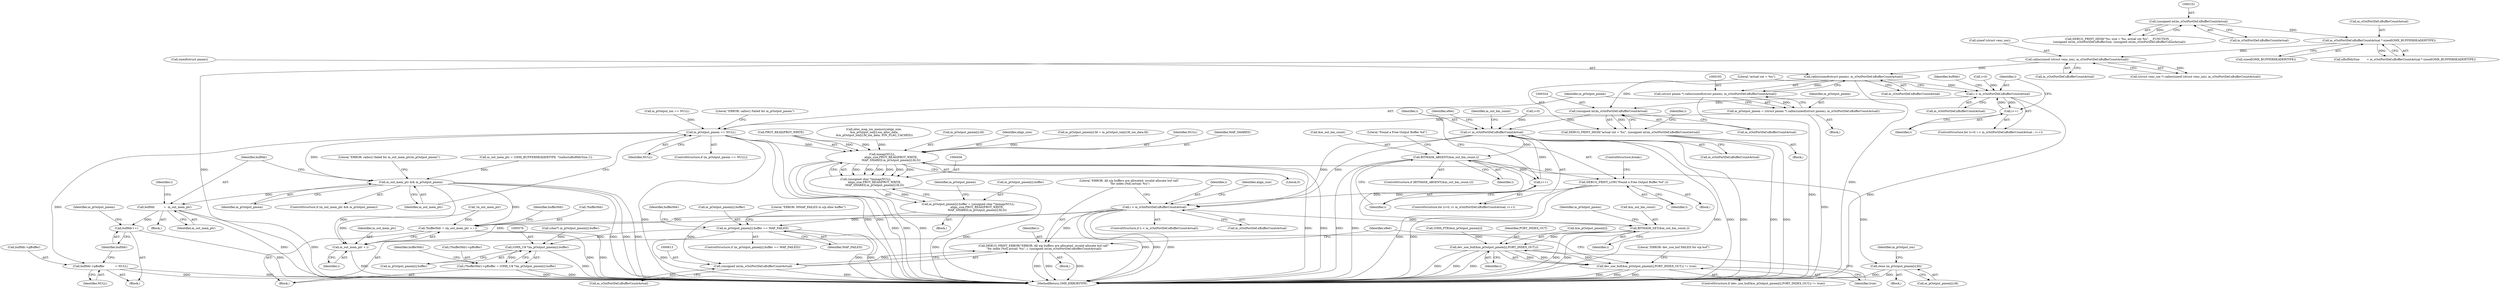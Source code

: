 digraph "0_Android_d575ecf607056d8e3328ef2eb56c52e98f81e87d_0@API" {
"1000194" [label="(Call,calloc(sizeof(struct pmem), m_sOutPortDef.nBufferCountActual))"];
"1000175" [label="(Call,calloc(sizeof (struct venc_ion), m_sOutPortDef.nBufferCountActual))"];
"1000158" [label="(Call,m_sOutPortDef.nBufferCountActual * sizeof(OMX_BUFFERHEADERTYPE))"];
"1000151" [label="(Call,(unsigned int)m_sOutPortDef.nBufferCountActual)"];
"1000192" [label="(Call,(struct pmem *) calloc(sizeof(struct pmem), m_sOutPortDef.nBufferCountActual))"];
"1000190" [label="(Call,m_pOutput_pmem = (struct pmem *) calloc(sizeof(struct pmem), m_sOutPortDef.nBufferCountActual))"];
"1000201" [label="(Call,m_pOutput_pmem == NULL)"];
"1000210" [label="(Call,m_out_mem_ptr && m_pOutput_pmem)"];
"1000214" [label="(Call,bufHdr          =  m_out_mem_ptr)"];
"1000277" [label="(Call,bufHdr++)"];
"1000564" [label="(Call,*bufferHdr = (m_out_mem_ptr + i ))"];
"1000567" [label="(Call,m_out_mem_ptr + i)"];
"1000272" [label="(Call,bufHdr->pBuffer            = NULL)"];
"1000457" [label="(Call,mmap(NULL,\n                    align_size,PROT_READ|PROT_WRITE,\n                    MAP_SHARED,m_pOutput_pmem[i].fd,0))"];
"1000455" [label="(Call,(unsigned char *)mmap(NULL,\n                    align_size,PROT_READ|PROT_WRITE,\n                    MAP_SHARED,m_pOutput_pmem[i].fd,0))"];
"1000449" [label="(Call,m_pOutput_pmem[i].buffer = (unsigned char *)mmap(NULL,\n                    align_size,PROT_READ|PROT_WRITE,\n                    MAP_SHARED,m_pOutput_pmem[i].fd,0))"];
"1000471" [label="(Call,m_pOutput_pmem[i].buffer == MAP_FAILED)"];
"1000575" [label="(Call,(OMX_U8 *)m_pOutput_pmem[i].buffer)"];
"1000570" [label="(Call,(*bufferHdr)->pBuffer = (OMX_U8 *)m_pOutput_pmem[i].buffer)"];
"1000481" [label="(Call,close (m_pOutput_pmem[i].fd))"];
"1000221" [label="(Call,i < m_sOutPortDef.nBufferCountActual)"];
"1000226" [label="(Call,i++)"];
"1000323" [label="(Call,(unsigned int)m_sOutPortDef.nBufferCountActual)"];
"1000321" [label="(Call,DEBUG_PRINT_HIGH(\"actual cnt = %u\", (unsigned int)m_sOutPortDef.nBufferCountActual))"];
"1000332" [label="(Call,i< m_sOutPortDef.nBufferCountActual)"];
"1000341" [label="(Call,BITMASK_ABSENT(&m_out_bm_count,i))"];
"1000337" [label="(Call,i++)"];
"1000346" [label="(Call,DEBUG_PRINT_LOW(\"Found a Free Output Buffer %d\",i))"];
"1000356" [label="(Call,i < m_sOutPortDef.nBufferCountActual)"];
"1000588" [label="(Call,BITMASK_SET(&m_out_bm_count,i))"];
"1000594" [label="(Call,dev_use_buf(&m_pOutput_pmem[i],PORT_INDEX_OUT,i))"];
"1000593" [label="(Call,dev_use_buf(&m_pOutput_pmem[i],PORT_INDEX_OUT,i) != true)"];
"1000609" [label="(Call,DEBUG_PRINT_ERROR(\"ERROR: All o/p buffers are allocated, invalid allocate buf call\"\n \"for index [%d] actual: %u\", i, (unsigned int)m_sOutPortDef.nBufferCountActual))"];
"1000612" [label="(Call,(unsigned int)m_sOutPortDef.nBufferCountActual)"];
"1000478" [label="(Block,)"];
"1000136" [label="(Call,!m_out_mem_ptr)"];
"1000228" [label="(Block,)"];
"1000192" [label="(Call,(struct pmem *) calloc(sizeof(struct pmem), m_sOutPortDef.nBufferCountActual))"];
"1000213" [label="(Block,)"];
"1000594" [label="(Call,dev_use_buf(&m_pOutput_pmem[i],PORT_INDEX_OUT,i))"];
"1000202" [label="(Identifier,m_pOutput_pmem)"];
"1000481" [label="(Call,close (m_pOutput_pmem[i].fd))"];
"1000611" [label="(Identifier,i)"];
"1000340" [label="(ControlStructure,if (BITMASK_ABSENT(&m_out_bm_count,i)))"];
"1000151" [label="(Call,(unsigned int)m_sOutPortDef.nBufferCountActual)"];
"1000212" [label="(Identifier,m_pOutput_pmem)"];
"1000348" [label="(Identifier,i)"];
"1000474" [label="(Identifier,m_pOutput_pmem)"];
"1000470" [label="(ControlStructure,if (m_pOutput_pmem[i].buffer == MAP_FAILED))"];
"1000477" [label="(Identifier,MAP_FAILED)"];
"1000201" [label="(Call,m_pOutput_pmem == NULL)"];
"1000164" [label="(Call,m_out_mem_ptr = (OMX_BUFFERHEADERTYPE  *)calloc(nBufHdrSize,1))"];
"1000266" [label="(Call,(OMX_PTR)&m_pOutput_pmem[i])"];
"1000356" [label="(Call,i < m_sOutPortDef.nBufferCountActual)"];
"1000162" [label="(Call,sizeof(OMX_BUFFERHEADERTYPE))"];
"1000182" [label="(Call,m_pOutput_ion == NULL)"];
"1000221" [label="(Call,i < m_sOutPortDef.nBufferCountActual)"];
"1000209" [label="(ControlStructure,if (m_out_mem_ptr && m_pOutput_pmem))"];
"1000195" [label="(Call,sizeof(struct pmem))"];
"1000206" [label="(Literal,\"ERROR: calloc() Failed for m_pOutput_pmem\")"];
"1000226" [label="(Call,i++)"];
"1000143" [label="(Call,DEBUG_PRINT_HIGH(\"%s: size = %u, actual cnt %u\", __FUNCTION__,\n (unsigned int)m_sOutPortDef.nBufferSize, (unsigned int)m_sOutPortDef.nBufferCountActual))"];
"1000361" [label="(Block,)"];
"1000363" [label="(Identifier,align_size)"];
"1000282" [label="(Identifier,m_pOutput_pmem)"];
"1000463" [label="(Identifier,MAP_SHARED)"];
"1000569" [label="(Identifier,i)"];
"1000330" [label="(Identifier,i)"];
"1000344" [label="(Identifier,i)"];
"1000276" [label="(Identifier,NULL)"];
"1000332" [label="(Call,i< m_sOutPortDef.nBufferCountActual)"];
"1000599" [label="(Identifier,PORT_INDEX_OUT)"];
"1000573" [label="(Identifier,bufferHdr)"];
"1000570" [label="(Call,(*bufferHdr)->pBuffer = (OMX_U8 *)m_pOutput_pmem[i].buffer)"];
"1000203" [label="(Identifier,NULL)"];
"1000231" [label="(Identifier,bufHdr)"];
"1000472" [label="(Call,m_pOutput_pmem[i].buffer)"];
"1000223" [label="(Call,m_sOutPortDef.nBufferCountActual)"];
"1000215" [label="(Identifier,bufHdr)"];
"1000338" [label="(Identifier,i)"];
"1000325" [label="(Call,m_sOutPortDef.nBufferCountActual)"];
"1000322" [label="(Literal,\"actual cnt = %u\")"];
"1000323" [label="(Call,(unsigned int)m_sOutPortDef.nBufferCountActual)"];
"1000480" [label="(Literal,\"ERROR: MMAP_FAILED in o/p alloc buffer\")"];
"1000153" [label="(Call,m_sOutPortDef.nBufferCountActual)"];
"1000355" [label="(ControlStructure,if (i < m_sOutPortDef.nBufferCountActual))"];
"1000460" [label="(Call,PROT_READ|PROT_WRITE)"];
"1000358" [label="(Call,m_sOutPortDef.nBufferCountActual)"];
"1000593" [label="(Call,dev_use_buf(&m_pOutput_pmem[i],PORT_INDEX_OUT,i) != true)"];
"1000608" [label="(Block,)"];
"1000222" [label="(Identifier,i)"];
"1000588" [label="(Call,BITMASK_SET(&m_out_bm_count,i))"];
"1000158" [label="(Call,m_sOutPortDef.nBufferCountActual * sizeof(OMX_BUFFERHEADERTYPE))"];
"1000191" [label="(Identifier,m_pOutput_pmem)"];
"1000219" [label="(Identifier,i)"];
"1000379" [label="(Call,alloc_map_ion_memory(align_size,\n &m_pOutput_ion[i].ion_alloc_data,\n &m_pOutput_ion[i].fd_ion_data, ION_FLAG_CACHED))"];
"1000619" [label="(MethodReturn,OMX_ERRORTYPE)"];
"1000482" [label="(Call,m_pOutput_pmem[i].fd)"];
"1000564" [label="(Call,*bufferHdr = (m_out_mem_ptr + i ))"];
"1000227" [label="(Identifier,i)"];
"1000194" [label="(Call,calloc(sizeof(struct pmem), m_sOutPortDef.nBufferCountActual))"];
"1000333" [label="(Identifier,i)"];
"1000591" [label="(Identifier,i)"];
"1000601" [label="(Identifier,true)"];
"1000464" [label="(Call,m_pOutput_pmem[i].fd)"];
"1000469" [label="(Literal,0)"];
"1000317" [label="(Literal,\"ERROR: calloc() failed for m_out_mem_ptr/m_pOutput_pmem\")"];
"1000341" [label="(Call,BITMASK_ABSENT(&m_out_bm_count,i))"];
"1000610" [label="(Literal,\"ERROR: All o/p buffers are allocated, invalid allocate buf call\"\n \"for index [%d] actual: %u\")"];
"1000459" [label="(Identifier,align_size)"];
"1000109" [label="(Block,)"];
"1000159" [label="(Call,m_sOutPortDef.nBufferCountActual)"];
"1000321" [label="(Call,DEBUG_PRINT_HIGH(\"actual cnt = %u\", (unsigned int)m_sOutPortDef.nBufferCountActual))"];
"1000190" [label="(Call,m_pOutput_pmem = (struct pmem *) calloc(sizeof(struct pmem), m_sOutPortDef.nBufferCountActual))"];
"1000585" [label="(Identifier,bufferHdr)"];
"1000565" [label="(Call,*bufferHdr)"];
"1000138" [label="(Block,)"];
"1000278" [label="(Identifier,bufHdr)"];
"1000612" [label="(Call,(unsigned int)m_sOutPortDef.nBufferCountActual)"];
"1000571" [label="(Call,(*bufferHdr)->pBuffer)"];
"1000210" [label="(Call,m_out_mem_ptr && m_pOutput_pmem)"];
"1000567" [label="(Call,m_out_mem_ptr + i)"];
"1000328" [label="(ControlStructure,for (i=0; i< m_sOutPortDef.nBufferCountActual; i++))"];
"1000352" [label="(Identifier,eRet)"];
"1000156" [label="(Call,nBufHdrSize        = m_sOutPortDef.nBufferCountActual * sizeof(OMX_BUFFERHEADERTYPE))"];
"1000357" [label="(Identifier,i)"];
"1000614" [label="(Call,m_sOutPortDef.nBufferCountActual)"];
"1000175" [label="(Call,calloc(sizeof (struct venc_ion), m_sOutPortDef.nBufferCountActual))"];
"1000407" [label="(Call,m_pOutput_pmem[i].fd = m_pOutput_ion[i].fd_ion_data.fd)"];
"1000448" [label="(Block,)"];
"1000458" [label="(Identifier,NULL)"];
"1000449" [label="(Call,m_pOutput_pmem[i].buffer = (unsigned char *)mmap(NULL,\n                    align_size,PROT_READ|PROT_WRITE,\n                    MAP_SHARED,m_pOutput_pmem[i].fd,0))"];
"1000490" [label="(Identifier,m_pOutput_ion)"];
"1000568" [label="(Identifier,m_out_mem_ptr)"];
"1000178" [label="(Call,m_sOutPortDef.nBufferCountActual)"];
"1000334" [label="(Call,m_sOutPortDef.nBufferCountActual)"];
"1000345" [label="(Block,)"];
"1000592" [label="(ControlStructure,if (dev_use_buf(&m_pOutput_pmem[i],PORT_INDEX_OUT,i) != true))"];
"1000575" [label="(Call,(OMX_U8 *)m_pOutput_pmem[i].buffer)"];
"1000604" [label="(Literal,\"ERROR: dev_use_buf FAILED for o/p buf\")"];
"1000343" [label="(Identifier,m_out_bm_count)"];
"1000538" [label="(Call,(char*) m_pOutput_pmem[i].buffer)"];
"1000457" [label="(Call,mmap(NULL,\n                    align_size,PROT_READ|PROT_WRITE,\n                    MAP_SHARED,m_pOutput_pmem[i].fd,0))"];
"1000218" [label="(Call,i=0)"];
"1000273" [label="(Call,bufHdr->pBuffer)"];
"1000216" [label="(Identifier,m_out_mem_ptr)"];
"1000342" [label="(Call,&m_out_bm_count)"];
"1000597" [label="(Identifier,m_pOutput_pmem)"];
"1000566" [label="(Identifier,bufferHdr)"];
"1000217" [label="(ControlStructure,for (i=0; i < m_sOutPortDef.nBufferCountActual ; i++))"];
"1000450" [label="(Call,m_pOutput_pmem[i].buffer)"];
"1000609" [label="(Call,DEBUG_PRINT_ERROR(\"ERROR: All o/p buffers are allocated, invalid allocate buf call\"\n \"for index [%d] actual: %u\", i, (unsigned int)m_sOutPortDef.nBufferCountActual))"];
"1000595" [label="(Call,&m_pOutput_pmem[i])"];
"1000471" [label="(Call,m_pOutput_pmem[i].buffer == MAP_FAILED)"];
"1000176" [label="(Call,sizeof (struct venc_ion))"];
"1000346" [label="(Call,DEBUG_PRINT_LOW(\"Found a Free Output Buffer %d\",i))"];
"1000618" [label="(Identifier,eRet)"];
"1000347" [label="(Literal,\"Found a Free Output Buffer %d\")"];
"1000197" [label="(Call,m_sOutPortDef.nBufferCountActual)"];
"1000272" [label="(Call,bufHdr->pBuffer            = NULL)"];
"1000173" [label="(Call,(struct venc_ion *) calloc(sizeof (struct venc_ion), m_sOutPortDef.nBufferCountActual))"];
"1000329" [label="(Call,i=0)"];
"1000455" [label="(Call,(unsigned char *)mmap(NULL,\n                    align_size,PROT_READ|PROT_WRITE,\n                    MAP_SHARED,m_pOutput_pmem[i].fd,0))"];
"1000277" [label="(Call,bufHdr++)"];
"1000600" [label="(Identifier,i)"];
"1000200" [label="(ControlStructure,if (m_pOutput_pmem == NULL))"];
"1000214" [label="(Call,bufHdr          =  m_out_mem_ptr)"];
"1000589" [label="(Call,&m_out_bm_count)"];
"1000349" [label="(ControlStructure,break;)"];
"1000337" [label="(Call,i++)"];
"1000211" [label="(Identifier,m_out_mem_ptr)"];
"1000577" [label="(Call,m_pOutput_pmem[i].buffer)"];
"1000194" -> "1000192"  [label="AST: "];
"1000194" -> "1000197"  [label="CFG: "];
"1000195" -> "1000194"  [label="AST: "];
"1000197" -> "1000194"  [label="AST: "];
"1000192" -> "1000194"  [label="CFG: "];
"1000194" -> "1000619"  [label="DDG: "];
"1000194" -> "1000192"  [label="DDG: "];
"1000175" -> "1000194"  [label="DDG: "];
"1000194" -> "1000221"  [label="DDG: "];
"1000194" -> "1000323"  [label="DDG: "];
"1000175" -> "1000173"  [label="AST: "];
"1000175" -> "1000178"  [label="CFG: "];
"1000176" -> "1000175"  [label="AST: "];
"1000178" -> "1000175"  [label="AST: "];
"1000173" -> "1000175"  [label="CFG: "];
"1000175" -> "1000619"  [label="DDG: "];
"1000175" -> "1000173"  [label="DDG: "];
"1000158" -> "1000175"  [label="DDG: "];
"1000158" -> "1000156"  [label="AST: "];
"1000158" -> "1000162"  [label="CFG: "];
"1000159" -> "1000158"  [label="AST: "];
"1000162" -> "1000158"  [label="AST: "];
"1000156" -> "1000158"  [label="CFG: "];
"1000158" -> "1000156"  [label="DDG: "];
"1000151" -> "1000158"  [label="DDG: "];
"1000151" -> "1000143"  [label="AST: "];
"1000151" -> "1000153"  [label="CFG: "];
"1000152" -> "1000151"  [label="AST: "];
"1000153" -> "1000151"  [label="AST: "];
"1000143" -> "1000151"  [label="CFG: "];
"1000151" -> "1000143"  [label="DDG: "];
"1000192" -> "1000190"  [label="AST: "];
"1000193" -> "1000192"  [label="AST: "];
"1000190" -> "1000192"  [label="CFG: "];
"1000192" -> "1000619"  [label="DDG: "];
"1000192" -> "1000190"  [label="DDG: "];
"1000190" -> "1000138"  [label="AST: "];
"1000191" -> "1000190"  [label="AST: "];
"1000202" -> "1000190"  [label="CFG: "];
"1000190" -> "1000619"  [label="DDG: "];
"1000190" -> "1000201"  [label="DDG: "];
"1000201" -> "1000200"  [label="AST: "];
"1000201" -> "1000203"  [label="CFG: "];
"1000202" -> "1000201"  [label="AST: "];
"1000203" -> "1000201"  [label="AST: "];
"1000206" -> "1000201"  [label="CFG: "];
"1000211" -> "1000201"  [label="CFG: "];
"1000201" -> "1000619"  [label="DDG: "];
"1000201" -> "1000619"  [label="DDG: "];
"1000201" -> "1000619"  [label="DDG: "];
"1000182" -> "1000201"  [label="DDG: "];
"1000201" -> "1000210"  [label="DDG: "];
"1000201" -> "1000272"  [label="DDG: "];
"1000201" -> "1000457"  [label="DDG: "];
"1000210" -> "1000209"  [label="AST: "];
"1000210" -> "1000211"  [label="CFG: "];
"1000210" -> "1000212"  [label="CFG: "];
"1000211" -> "1000210"  [label="AST: "];
"1000212" -> "1000210"  [label="AST: "];
"1000215" -> "1000210"  [label="CFG: "];
"1000317" -> "1000210"  [label="CFG: "];
"1000210" -> "1000619"  [label="DDG: "];
"1000210" -> "1000619"  [label="DDG: "];
"1000210" -> "1000619"  [label="DDG: "];
"1000164" -> "1000210"  [label="DDG: "];
"1000210" -> "1000214"  [label="DDG: "];
"1000210" -> "1000564"  [label="DDG: "];
"1000210" -> "1000567"  [label="DDG: "];
"1000214" -> "1000213"  [label="AST: "];
"1000214" -> "1000216"  [label="CFG: "];
"1000215" -> "1000214"  [label="AST: "];
"1000216" -> "1000214"  [label="AST: "];
"1000219" -> "1000214"  [label="CFG: "];
"1000214" -> "1000619"  [label="DDG: "];
"1000214" -> "1000619"  [label="DDG: "];
"1000214" -> "1000277"  [label="DDG: "];
"1000277" -> "1000228"  [label="AST: "];
"1000277" -> "1000278"  [label="CFG: "];
"1000278" -> "1000277"  [label="AST: "];
"1000282" -> "1000277"  [label="CFG: "];
"1000277" -> "1000619"  [label="DDG: "];
"1000564" -> "1000361"  [label="AST: "];
"1000564" -> "1000567"  [label="CFG: "];
"1000565" -> "1000564"  [label="AST: "];
"1000567" -> "1000564"  [label="AST: "];
"1000573" -> "1000564"  [label="CFG: "];
"1000564" -> "1000619"  [label="DDG: "];
"1000564" -> "1000619"  [label="DDG: "];
"1000136" -> "1000564"  [label="DDG: "];
"1000356" -> "1000564"  [label="DDG: "];
"1000567" -> "1000569"  [label="CFG: "];
"1000568" -> "1000567"  [label="AST: "];
"1000569" -> "1000567"  [label="AST: "];
"1000567" -> "1000619"  [label="DDG: "];
"1000136" -> "1000567"  [label="DDG: "];
"1000356" -> "1000567"  [label="DDG: "];
"1000272" -> "1000228"  [label="AST: "];
"1000272" -> "1000276"  [label="CFG: "];
"1000273" -> "1000272"  [label="AST: "];
"1000276" -> "1000272"  [label="AST: "];
"1000278" -> "1000272"  [label="CFG: "];
"1000272" -> "1000619"  [label="DDG: "];
"1000272" -> "1000619"  [label="DDG: "];
"1000457" -> "1000455"  [label="AST: "];
"1000457" -> "1000469"  [label="CFG: "];
"1000458" -> "1000457"  [label="AST: "];
"1000459" -> "1000457"  [label="AST: "];
"1000460" -> "1000457"  [label="AST: "];
"1000463" -> "1000457"  [label="AST: "];
"1000464" -> "1000457"  [label="AST: "];
"1000469" -> "1000457"  [label="AST: "];
"1000455" -> "1000457"  [label="CFG: "];
"1000457" -> "1000619"  [label="DDG: "];
"1000457" -> "1000619"  [label="DDG: "];
"1000457" -> "1000619"  [label="DDG: "];
"1000457" -> "1000619"  [label="DDG: "];
"1000457" -> "1000619"  [label="DDG: "];
"1000457" -> "1000455"  [label="DDG: "];
"1000457" -> "1000455"  [label="DDG: "];
"1000457" -> "1000455"  [label="DDG: "];
"1000457" -> "1000455"  [label="DDG: "];
"1000457" -> "1000455"  [label="DDG: "];
"1000457" -> "1000455"  [label="DDG: "];
"1000379" -> "1000457"  [label="DDG: "];
"1000460" -> "1000457"  [label="DDG: "];
"1000460" -> "1000457"  [label="DDG: "];
"1000407" -> "1000457"  [label="DDG: "];
"1000457" -> "1000481"  [label="DDG: "];
"1000455" -> "1000449"  [label="AST: "];
"1000456" -> "1000455"  [label="AST: "];
"1000449" -> "1000455"  [label="CFG: "];
"1000455" -> "1000619"  [label="DDG: "];
"1000455" -> "1000449"  [label="DDG: "];
"1000449" -> "1000448"  [label="AST: "];
"1000450" -> "1000449"  [label="AST: "];
"1000474" -> "1000449"  [label="CFG: "];
"1000449" -> "1000619"  [label="DDG: "];
"1000449" -> "1000471"  [label="DDG: "];
"1000471" -> "1000470"  [label="AST: "];
"1000471" -> "1000477"  [label="CFG: "];
"1000472" -> "1000471"  [label="AST: "];
"1000477" -> "1000471"  [label="AST: "];
"1000480" -> "1000471"  [label="CFG: "];
"1000566" -> "1000471"  [label="CFG: "];
"1000471" -> "1000619"  [label="DDG: "];
"1000471" -> "1000619"  [label="DDG: "];
"1000471" -> "1000619"  [label="DDG: "];
"1000471" -> "1000575"  [label="DDG: "];
"1000575" -> "1000570"  [label="AST: "];
"1000575" -> "1000577"  [label="CFG: "];
"1000576" -> "1000575"  [label="AST: "];
"1000577" -> "1000575"  [label="AST: "];
"1000570" -> "1000575"  [label="CFG: "];
"1000575" -> "1000619"  [label="DDG: "];
"1000575" -> "1000570"  [label="DDG: "];
"1000538" -> "1000575"  [label="DDG: "];
"1000570" -> "1000361"  [label="AST: "];
"1000571" -> "1000570"  [label="AST: "];
"1000585" -> "1000570"  [label="CFG: "];
"1000570" -> "1000619"  [label="DDG: "];
"1000570" -> "1000619"  [label="DDG: "];
"1000481" -> "1000478"  [label="AST: "];
"1000481" -> "1000482"  [label="CFG: "];
"1000482" -> "1000481"  [label="AST: "];
"1000490" -> "1000481"  [label="CFG: "];
"1000481" -> "1000619"  [label="DDG: "];
"1000481" -> "1000619"  [label="DDG: "];
"1000221" -> "1000217"  [label="AST: "];
"1000221" -> "1000223"  [label="CFG: "];
"1000222" -> "1000221"  [label="AST: "];
"1000223" -> "1000221"  [label="AST: "];
"1000231" -> "1000221"  [label="CFG: "];
"1000322" -> "1000221"  [label="CFG: "];
"1000221" -> "1000619"  [label="DDG: "];
"1000226" -> "1000221"  [label="DDG: "];
"1000218" -> "1000221"  [label="DDG: "];
"1000221" -> "1000226"  [label="DDG: "];
"1000221" -> "1000323"  [label="DDG: "];
"1000226" -> "1000217"  [label="AST: "];
"1000226" -> "1000227"  [label="CFG: "];
"1000227" -> "1000226"  [label="AST: "];
"1000222" -> "1000226"  [label="CFG: "];
"1000323" -> "1000321"  [label="AST: "];
"1000323" -> "1000325"  [label="CFG: "];
"1000324" -> "1000323"  [label="AST: "];
"1000325" -> "1000323"  [label="AST: "];
"1000321" -> "1000323"  [label="CFG: "];
"1000323" -> "1000321"  [label="DDG: "];
"1000323" -> "1000332"  [label="DDG: "];
"1000321" -> "1000109"  [label="AST: "];
"1000322" -> "1000321"  [label="AST: "];
"1000330" -> "1000321"  [label="CFG: "];
"1000321" -> "1000619"  [label="DDG: "];
"1000321" -> "1000619"  [label="DDG: "];
"1000332" -> "1000328"  [label="AST: "];
"1000332" -> "1000334"  [label="CFG: "];
"1000333" -> "1000332"  [label="AST: "];
"1000334" -> "1000332"  [label="AST: "];
"1000343" -> "1000332"  [label="CFG: "];
"1000352" -> "1000332"  [label="CFG: "];
"1000332" -> "1000619"  [label="DDG: "];
"1000332" -> "1000619"  [label="DDG: "];
"1000332" -> "1000619"  [label="DDG: "];
"1000337" -> "1000332"  [label="DDG: "];
"1000329" -> "1000332"  [label="DDG: "];
"1000332" -> "1000341"  [label="DDG: "];
"1000332" -> "1000356"  [label="DDG: "];
"1000332" -> "1000356"  [label="DDG: "];
"1000341" -> "1000340"  [label="AST: "];
"1000341" -> "1000344"  [label="CFG: "];
"1000342" -> "1000341"  [label="AST: "];
"1000344" -> "1000341"  [label="AST: "];
"1000347" -> "1000341"  [label="CFG: "];
"1000338" -> "1000341"  [label="CFG: "];
"1000341" -> "1000619"  [label="DDG: "];
"1000341" -> "1000619"  [label="DDG: "];
"1000341" -> "1000337"  [label="DDG: "];
"1000341" -> "1000346"  [label="DDG: "];
"1000341" -> "1000588"  [label="DDG: "];
"1000337" -> "1000328"  [label="AST: "];
"1000337" -> "1000338"  [label="CFG: "];
"1000338" -> "1000337"  [label="AST: "];
"1000333" -> "1000337"  [label="CFG: "];
"1000346" -> "1000345"  [label="AST: "];
"1000346" -> "1000348"  [label="CFG: "];
"1000347" -> "1000346"  [label="AST: "];
"1000348" -> "1000346"  [label="AST: "];
"1000349" -> "1000346"  [label="CFG: "];
"1000346" -> "1000619"  [label="DDG: "];
"1000346" -> "1000619"  [label="DDG: "];
"1000346" -> "1000356"  [label="DDG: "];
"1000356" -> "1000355"  [label="AST: "];
"1000356" -> "1000358"  [label="CFG: "];
"1000357" -> "1000356"  [label="AST: "];
"1000358" -> "1000356"  [label="AST: "];
"1000363" -> "1000356"  [label="CFG: "];
"1000610" -> "1000356"  [label="CFG: "];
"1000356" -> "1000619"  [label="DDG: "];
"1000356" -> "1000619"  [label="DDG: "];
"1000356" -> "1000619"  [label="DDG: "];
"1000356" -> "1000588"  [label="DDG: "];
"1000356" -> "1000609"  [label="DDG: "];
"1000356" -> "1000612"  [label="DDG: "];
"1000588" -> "1000361"  [label="AST: "];
"1000588" -> "1000591"  [label="CFG: "];
"1000589" -> "1000588"  [label="AST: "];
"1000591" -> "1000588"  [label="AST: "];
"1000597" -> "1000588"  [label="CFG: "];
"1000588" -> "1000619"  [label="DDG: "];
"1000588" -> "1000619"  [label="DDG: "];
"1000588" -> "1000594"  [label="DDG: "];
"1000594" -> "1000593"  [label="AST: "];
"1000594" -> "1000600"  [label="CFG: "];
"1000595" -> "1000594"  [label="AST: "];
"1000599" -> "1000594"  [label="AST: "];
"1000600" -> "1000594"  [label="AST: "];
"1000601" -> "1000594"  [label="CFG: "];
"1000594" -> "1000619"  [label="DDG: "];
"1000594" -> "1000619"  [label="DDG: "];
"1000594" -> "1000619"  [label="DDG: "];
"1000594" -> "1000593"  [label="DDG: "];
"1000594" -> "1000593"  [label="DDG: "];
"1000594" -> "1000593"  [label="DDG: "];
"1000266" -> "1000594"  [label="DDG: "];
"1000593" -> "1000592"  [label="AST: "];
"1000593" -> "1000601"  [label="CFG: "];
"1000601" -> "1000593"  [label="AST: "];
"1000604" -> "1000593"  [label="CFG: "];
"1000618" -> "1000593"  [label="CFG: "];
"1000593" -> "1000619"  [label="DDG: "];
"1000593" -> "1000619"  [label="DDG: "];
"1000593" -> "1000619"  [label="DDG: "];
"1000609" -> "1000608"  [label="AST: "];
"1000609" -> "1000612"  [label="CFG: "];
"1000610" -> "1000609"  [label="AST: "];
"1000611" -> "1000609"  [label="AST: "];
"1000612" -> "1000609"  [label="AST: "];
"1000618" -> "1000609"  [label="CFG: "];
"1000609" -> "1000619"  [label="DDG: "];
"1000609" -> "1000619"  [label="DDG: "];
"1000609" -> "1000619"  [label="DDG: "];
"1000612" -> "1000609"  [label="DDG: "];
"1000612" -> "1000614"  [label="CFG: "];
"1000613" -> "1000612"  [label="AST: "];
"1000614" -> "1000612"  [label="AST: "];
"1000612" -> "1000619"  [label="DDG: "];
}
